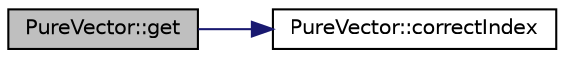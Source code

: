 digraph "PureVector::get"
{
 // LATEX_PDF_SIZE
  edge [fontname="Helvetica",fontsize="10",labelfontname="Helvetica",labelfontsize="10"];
  node [fontname="Helvetica",fontsize="10",shape=record];
  rankdir="LR";
  Node1 [label="PureVector::get",height=0.2,width=0.4,color="black", fillcolor="grey75", style="filled", fontcolor="black",tooltip="Gets the value at the given index."];
  Node1 -> Node2 [color="midnightblue",fontsize="10",style="solid",fontname="Helvetica"];
  Node2 [label="PureVector::correctIndex",height=0.2,width=0.4,color="black", fillcolor="white", style="filled",URL="$class_pure_vector.html#a3a76805b3935eadb52ac7cf41dfd981b",tooltip=" "];
}
